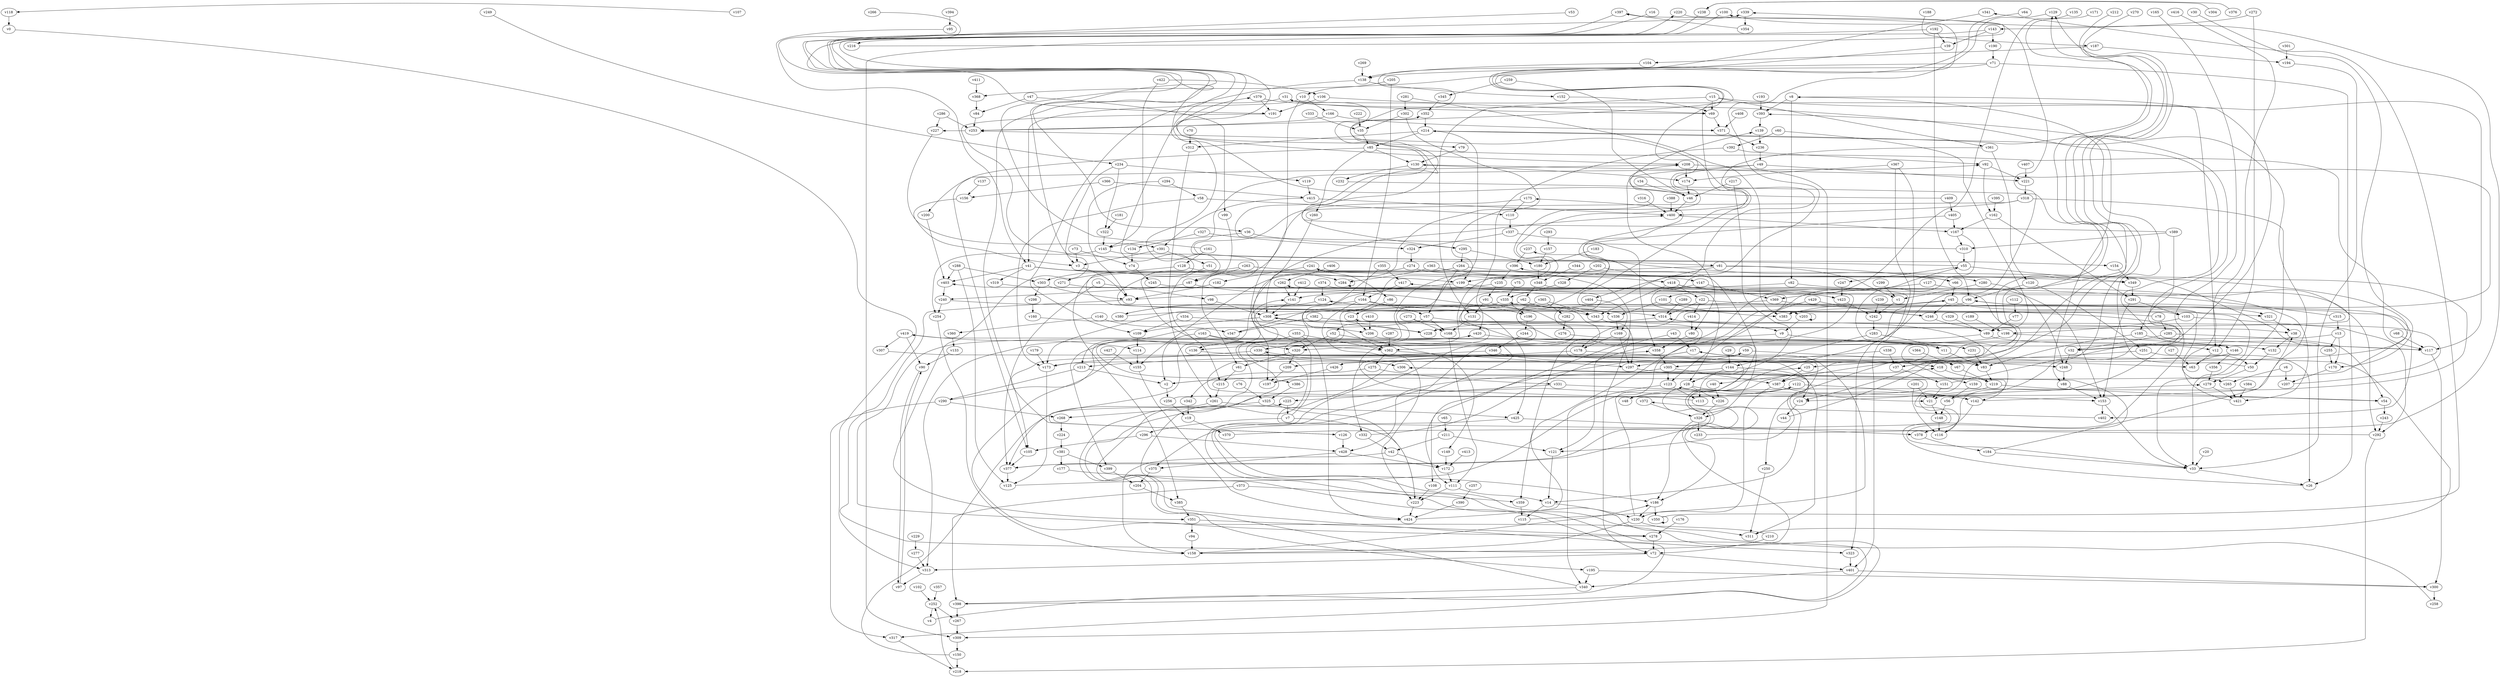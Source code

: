// Benchmark game 640 - 430 vertices
// time_bound: 189
// targets: v95
digraph G {
    v0 [name="v0", player=0];
    v1 [name="v1", player=0];
    v2 [name="v2", player=0];
    v3 [name="v3", player=1];
    v4 [name="v4", player=1];
    v5 [name="v5", player=1];
    v6 [name="v6", player=1];
    v7 [name="v7", player=1];
    v8 [name="v8", player=1];
    v9 [name="v9", player=0];
    v10 [name="v10", player=1];
    v11 [name="v11", player=0];
    v12 [name="v12", player=0];
    v13 [name="v13", player=0];
    v14 [name="v14", player=0];
    v15 [name="v15", player=0];
    v16 [name="v16", player=0];
    v17 [name="v17", player=1];
    v18 [name="v18", player=0];
    v19 [name="v19", player=0];
    v20 [name="v20", player=0];
    v21 [name="v21", player=0];
    v22 [name="v22", player=0];
    v23 [name="v23", player=0];
    v24 [name="v24", player=0];
    v25 [name="v25", player=1];
    v26 [name="v26", player=1];
    v27 [name="v27", player=0];
    v28 [name="v28", player=0];
    v29 [name="v29", player=0];
    v30 [name="v30", player=1];
    v31 [name="v31", player=0];
    v32 [name="v32", player=1];
    v33 [name="v33", player=0];
    v34 [name="v34", player=1];
    v35 [name="v35", player=0];
    v36 [name="v36", player=0];
    v37 [name="v37", player=0];
    v38 [name="v38", player=0];
    v39 [name="v39", player=1];
    v40 [name="v40", player=1];
    v41 [name="v41", player=1];
    v42 [name="v42", player=0];
    v43 [name="v43", player=0];
    v44 [name="v44", player=0];
    v45 [name="v45", player=1];
    v46 [name="v46", player=0];
    v47 [name="v47", player=0];
    v48 [name="v48", player=1];
    v49 [name="v49", player=0];
    v50 [name="v50", player=0];
    v51 [name="v51", player=1];
    v52 [name="v52", player=0];
    v53 [name="v53", player=1];
    v54 [name="v54", player=0];
    v55 [name="v55", player=1];
    v56 [name="v56", player=0];
    v57 [name="v57", player=1];
    v58 [name="v58", player=1];
    v59 [name="v59", player=0];
    v60 [name="v60", player=0];
    v61 [name="v61", player=1];
    v62 [name="v62", player=0];
    v63 [name="v63", player=1];
    v64 [name="v64", player=1];
    v65 [name="v65", player=0];
    v66 [name="v66", player=0];
    v67 [name="v67", player=1];
    v68 [name="v68", player=1];
    v69 [name="v69", player=1];
    v70 [name="v70", player=1];
    v71 [name="v71", player=1];
    v72 [name="v72", player=0];
    v73 [name="v73", player=1];
    v74 [name="v74", player=0];
    v75 [name="v75", player=1];
    v76 [name="v76", player=0];
    v77 [name="v77", player=1];
    v78 [name="v78", player=1];
    v79 [name="v79", player=1];
    v80 [name="v80", player=1];
    v81 [name="v81", player=0];
    v82 [name="v82", player=0];
    v83 [name="v83", player=1];
    v84 [name="v84", player=0];
    v85 [name="v85", player=1];
    v86 [name="v86", player=1];
    v87 [name="v87", player=1];
    v88 [name="v88", player=1];
    v89 [name="v89", player=0];
    v90 [name="v90", player=0];
    v91 [name="v91", player=1];
    v92 [name="v92", player=1];
    v93 [name="v93", player=0];
    v94 [name="v94", player=0];
    v95 [name="v95", player=0, target=1];
    v96 [name="v96", player=1];
    v97 [name="v97", player=1];
    v98 [name="v98", player=0];
    v99 [name="v99", player=0];
    v100 [name="v100", player=0];
    v101 [name="v101", player=0];
    v102 [name="v102", player=1];
    v103 [name="v103", player=0];
    v104 [name="v104", player=0];
    v105 [name="v105", player=1];
    v106 [name="v106", player=0];
    v107 [name="v107", player=0];
    v108 [name="v108", player=0];
    v109 [name="v109", player=1];
    v110 [name="v110", player=1];
    v111 [name="v111", player=0];
    v112 [name="v112", player=1];
    v113 [name="v113", player=0];
    v114 [name="v114", player=0];
    v115 [name="v115", player=0];
    v116 [name="v116", player=0];
    v117 [name="v117", player=0];
    v118 [name="v118", player=1];
    v119 [name="v119", player=0];
    v120 [name="v120", player=1];
    v121 [name="v121", player=1];
    v122 [name="v122", player=1];
    v123 [name="v123", player=1];
    v124 [name="v124", player=0];
    v125 [name="v125", player=1];
    v126 [name="v126", player=1];
    v127 [name="v127", player=1];
    v128 [name="v128", player=1];
    v129 [name="v129", player=0];
    v130 [name="v130", player=0];
    v131 [name="v131", player=1];
    v132 [name="v132", player=0];
    v133 [name="v133", player=0];
    v134 [name="v134", player=1];
    v135 [name="v135", player=0];
    v136 [name="v136", player=1];
    v137 [name="v137", player=1];
    v138 [name="v138", player=1];
    v139 [name="v139", player=0];
    v140 [name="v140", player=1];
    v141 [name="v141", player=1];
    v142 [name="v142", player=0];
    v143 [name="v143", player=0];
    v144 [name="v144", player=0];
    v145 [name="v145", player=0];
    v146 [name="v146", player=0];
    v147 [name="v147", player=1];
    v148 [name="v148", player=1];
    v149 [name="v149", player=1];
    v150 [name="v150", player=0];
    v151 [name="v151", player=0];
    v152 [name="v152", player=1];
    v153 [name="v153", player=1];
    v154 [name="v154", player=0];
    v155 [name="v155", player=1];
    v156 [name="v156", player=1];
    v157 [name="v157", player=0];
    v158 [name="v158", player=0];
    v159 [name="v159", player=0];
    v160 [name="v160", player=1];
    v161 [name="v161", player=0];
    v162 [name="v162", player=0];
    v163 [name="v163", player=0];
    v164 [name="v164", player=1];
    v165 [name="v165", player=0];
    v166 [name="v166", player=0];
    v167 [name="v167", player=0];
    v168 [name="v168", player=0];
    v169 [name="v169", player=1];
    v170 [name="v170", player=0];
    v171 [name="v171", player=0];
    v172 [name="v172", player=0];
    v173 [name="v173", player=1];
    v174 [name="v174", player=0];
    v175 [name="v175", player=1];
    v176 [name="v176", player=0];
    v177 [name="v177", player=0];
    v178 [name="v178", player=0];
    v179 [name="v179", player=0];
    v180 [name="v180", player=0];
    v181 [name="v181", player=1];
    v182 [name="v182", player=0];
    v183 [name="v183", player=0];
    v184 [name="v184", player=0];
    v185 [name="v185", player=1];
    v186 [name="v186", player=1];
    v187 [name="v187", player=1];
    v188 [name="v188", player=0];
    v189 [name="v189", player=0];
    v190 [name="v190", player=1];
    v191 [name="v191", player=1];
    v192 [name="v192", player=0];
    v193 [name="v193", player=0];
    v194 [name="v194", player=0];
    v195 [name="v195", player=0];
    v196 [name="v196", player=1];
    v197 [name="v197", player=0];
    v198 [name="v198", player=1];
    v199 [name="v199", player=0];
    v200 [name="v200", player=0];
    v201 [name="v201", player=1];
    v202 [name="v202", player=0];
    v203 [name="v203", player=0];
    v204 [name="v204", player=0];
    v205 [name="v205", player=1];
    v206 [name="v206", player=0];
    v207 [name="v207", player=1];
    v208 [name="v208", player=1];
    v209 [name="v209", player=0];
    v210 [name="v210", player=1];
    v211 [name="v211", player=0];
    v212 [name="v212", player=0];
    v213 [name="v213", player=0];
    v214 [name="v214", player=0];
    v215 [name="v215", player=0];
    v216 [name="v216", player=0];
    v217 [name="v217", player=1];
    v218 [name="v218", player=0];
    v219 [name="v219", player=0];
    v220 [name="v220", player=1];
    v221 [name="v221", player=0];
    v222 [name="v222", player=1];
    v223 [name="v223", player=0];
    v224 [name="v224", player=0];
    v225 [name="v225", player=0];
    v226 [name="v226", player=1];
    v227 [name="v227", player=1];
    v228 [name="v228", player=0];
    v229 [name="v229", player=0];
    v230 [name="v230", player=1];
    v231 [name="v231", player=0];
    v232 [name="v232", player=1];
    v233 [name="v233", player=0];
    v234 [name="v234", player=1];
    v235 [name="v235", player=0];
    v236 [name="v236", player=0];
    v237 [name="v237", player=0];
    v238 [name="v238", player=1];
    v239 [name="v239", player=1];
    v240 [name="v240", player=0];
    v241 [name="v241", player=1];
    v242 [name="v242", player=0];
    v243 [name="v243", player=0];
    v244 [name="v244", player=1];
    v245 [name="v245", player=1];
    v246 [name="v246", player=0];
    v247 [name="v247", player=0];
    v248 [name="v248", player=0];
    v249 [name="v249", player=0];
    v250 [name="v250", player=0];
    v251 [name="v251", player=1];
    v252 [name="v252", player=0];
    v253 [name="v253", player=0];
    v254 [name="v254", player=1];
    v255 [name="v255", player=1];
    v256 [name="v256", player=0];
    v257 [name="v257", player=1];
    v258 [name="v258", player=0];
    v259 [name="v259", player=0];
    v260 [name="v260", player=0];
    v261 [name="v261", player=1];
    v262 [name="v262", player=0];
    v263 [name="v263", player=1];
    v264 [name="v264", player=1];
    v265 [name="v265", player=1];
    v266 [name="v266", player=1];
    v267 [name="v267", player=0];
    v268 [name="v268", player=0];
    v269 [name="v269", player=0];
    v270 [name="v270", player=0];
    v271 [name="v271", player=0];
    v272 [name="v272", player=1];
    v273 [name="v273", player=1];
    v274 [name="v274", player=0];
    v275 [name="v275", player=1];
    v276 [name="v276", player=1];
    v277 [name="v277", player=1];
    v278 [name="v278", player=0];
    v279 [name="v279", player=0];
    v280 [name="v280", player=0];
    v281 [name="v281", player=0];
    v282 [name="v282", player=0];
    v283 [name="v283", player=1];
    v284 [name="v284", player=0];
    v285 [name="v285", player=1];
    v286 [name="v286", player=0];
    v287 [name="v287", player=1];
    v288 [name="v288", player=0];
    v289 [name="v289", player=0];
    v290 [name="v290", player=1];
    v291 [name="v291", player=0];
    v292 [name="v292", player=1];
    v293 [name="v293", player=1];
    v294 [name="v294", player=0];
    v295 [name="v295", player=0];
    v296 [name="v296", player=0];
    v297 [name="v297", player=0];
    v298 [name="v298", player=0];
    v299 [name="v299", player=1];
    v300 [name="v300", player=0];
    v301 [name="v301", player=0];
    v302 [name="v302", player=0];
    v303 [name="v303", player=0];
    v304 [name="v304", player=1];
    v305 [name="v305", player=1];
    v306 [name="v306", player=0];
    v307 [name="v307", player=0];
    v308 [name="v308", player=1];
    v309 [name="v309", player=1];
    v310 [name="v310", player=1];
    v311 [name="v311", player=0];
    v312 [name="v312", player=1];
    v313 [name="v313", player=1];
    v314 [name="v314", player=1];
    v315 [name="v315", player=0];
    v316 [name="v316", player=1];
    v317 [name="v317", player=1];
    v318 [name="v318", player=0];
    v319 [name="v319", player=0];
    v320 [name="v320", player=1];
    v321 [name="v321", player=1];
    v322 [name="v322", player=0];
    v323 [name="v323", player=1];
    v324 [name="v324", player=0];
    v325 [name="v325", player=0];
    v326 [name="v326", player=0];
    v327 [name="v327", player=0];
    v328 [name="v328", player=1];
    v329 [name="v329", player=0];
    v330 [name="v330", player=1];
    v331 [name="v331", player=1];
    v332 [name="v332", player=1];
    v333 [name="v333", player=1];
    v334 [name="v334", player=0];
    v335 [name="v335", player=0];
    v336 [name="v336", player=1];
    v337 [name="v337", player=1];
    v338 [name="v338", player=1];
    v339 [name="v339", player=0];
    v340 [name="v340", player=0];
    v341 [name="v341", player=1];
    v342 [name="v342", player=1];
    v343 [name="v343", player=0];
    v344 [name="v344", player=0];
    v345 [name="v345", player=1];
    v346 [name="v346", player=1];
    v347 [name="v347", player=1];
    v348 [name="v348", player=1];
    v349 [name="v349", player=0];
    v350 [name="v350", player=0];
    v351 [name="v351", player=0];
    v352 [name="v352", player=0];
    v353 [name="v353", player=1];
    v354 [name="v354", player=0];
    v355 [name="v355", player=1];
    v356 [name="v356", player=1];
    v357 [name="v357", player=1];
    v358 [name="v358", player=0];
    v359 [name="v359", player=1];
    v360 [name="v360", player=1];
    v361 [name="v361", player=0];
    v362 [name="v362", player=1];
    v363 [name="v363", player=0];
    v364 [name="v364", player=0];
    v365 [name="v365", player=0];
    v366 [name="v366", player=1];
    v367 [name="v367", player=0];
    v368 [name="v368", player=0];
    v369 [name="v369", player=1];
    v370 [name="v370", player=1];
    v371 [name="v371", player=1];
    v372 [name="v372", player=0];
    v373 [name="v373", player=1];
    v374 [name="v374", player=0];
    v375 [name="v375", player=1];
    v376 [name="v376", player=0];
    v377 [name="v377", player=1];
    v378 [name="v378", player=0];
    v379 [name="v379", player=0];
    v380 [name="v380", player=1];
    v381 [name="v381", player=1];
    v382 [name="v382", player=1];
    v383 [name="v383", player=1];
    v384 [name="v384", player=1];
    v385 [name="v385", player=0];
    v386 [name="v386", player=0];
    v387 [name="v387", player=0];
    v388 [name="v388", player=0];
    v389 [name="v389", player=0];
    v390 [name="v390", player=0];
    v391 [name="v391", player=0];
    v392 [name="v392", player=1];
    v393 [name="v393", player=0];
    v394 [name="v394", player=0];
    v395 [name="v395", player=1];
    v396 [name="v396", player=1];
    v397 [name="v397", player=0];
    v398 [name="v398", player=0];
    v399 [name="v399", player=1];
    v400 [name="v400", player=1];
    v401 [name="v401", player=1];
    v402 [name="v402", player=0];
    v403 [name="v403", player=1];
    v404 [name="v404", player=1];
    v405 [name="v405", player=1];
    v406 [name="v406", player=1];
    v407 [name="v407", player=1];
    v408 [name="v408", player=0];
    v409 [name="v409", player=1];
    v410 [name="v410", player=0];
    v411 [name="v411", player=0];
    v412 [name="v412", player=1];
    v413 [name="v413", player=0];
    v414 [name="v414", player=1];
    v415 [name="v415", player=0];
    v416 [name="v416", player=1];
    v417 [name="v417", player=1];
    v418 [name="v418", player=0];
    v419 [name="v419", player=1];
    v420 [name="v420", player=1];
    v421 [name="v421", player=0];
    v422 [name="v422", player=0];
    v423 [name="v423", player=1];
    v424 [name="v424", player=0];
    v425 [name="v425", player=1];
    v426 [name="v426", player=0];
    v427 [name="v427", player=1];
    v428 [name="v428", player=0];
    v429 [name="v429", player=1];

    v0 -> v313 [constraint="t mod 4 == 3"];
    v1 -> v242;
    v2 -> v25 [constraint="t mod 2 == 0"];
    v3 -> v93;
    v4 -> v124 [constraint="t >= 3"];
    v5 -> v98;
    v6 -> v207;
    v7 -> v296;
    v8 -> v82;
    v9 -> v12;
    v10 -> v197;
    v11 -> v83;
    v12 -> v63;
    v13 -> v159;
    v14 -> v115;
    v15 -> v131;
    v16 -> v103 [constraint="t >= 3"];
    v17 -> v126 [constraint="t >= 2"];
    v18 -> v219;
    v19 -> v370;
    v20 -> v33;
    v21 -> v148;
    v22 -> v402 [constraint="t < 7"];
    v23 -> v206;
    v24 -> v44;
    v25 -> v387;
    v26 -> v308 [constraint="t >= 1"];
    v27 -> v63;
    v28 -> v226;
    v29 -> v144;
    v30 -> v170 [constraint="t < 10"];
    v31 -> v32 [constraint="t < 5"];
    v32 -> v248;
    v33 -> v306 [constraint="t mod 5 == 2"];
    v34 -> v46;
    v35 -> v85;
    v36 -> v295;
    v37 -> v151;
    v38 -> v132;
    v39 -> v195 [constraint="t mod 4 == 2"];
    v40 -> v226;
    v41 -> v32 [constraint="t mod 3 == 2"];
    v42 -> v158;
    v43 -> v17;
    v44 -> v129 [constraint="t < 9"];
    v45 -> v33;
    v46 -> v220 [constraint="t mod 3 == 2"];
    v47 -> v84;
    v48 -> v396 [constraint="t < 9"];
    v49 -> v323 [constraint="t >= 2"];
    v50 -> v8 [constraint="t >= 3"];
    v51 -> v215;
    v52 -> v320;
    v53 -> v351 [constraint="t >= 1"];
    v54 -> v243;
    v55 -> v92 [constraint="t >= 5"];
    v56 -> v335 [constraint="t mod 5 == 3"];
    v57 -> v168;
    v58 -> v110;
    v59 -> v248;
    v60 -> v392;
    v61 -> v215;
    v62 -> v336;
    v63 -> v50 [constraint="t >= 5"];
    v64 -> v368 [constraint="t >= 1"];
    v65 -> v211;
    v66 -> v45;
    v67 -> v219;
    v68 -> v117;
    v69 -> v371;
    v70 -> v312;
    v71 -> v253 [constraint="t < 14"];
    v72 -> v401;
    v73 -> v3;
    v74 -> v245;
    v75 -> v335;
    v76 -> v325;
    v77 -> v89;
    v78 -> v397 [constraint="t >= 1"];
    v79 -> v130;
    v80 -> v358;
    v81 -> v404;
    v82 -> v141;
    v83 -> v219;
    v84 -> v253;
    v85 -> v105;
    v86 -> v23;
    v87 -> v196;
    v88 -> v153;
    v89 -> v117;
    v90 -> v97;
    v91 -> v343;
    v92 -> v221;
    v93 -> v72 [constraint="t < 8"];
    v94 -> v158;
    v95 -> v41 [constraint="t < 12"];
    v96 -> v321;
    v97 -> v90 [constraint="t >= 1"];
    v98 -> v308;
    v99 -> v87;
    v100 -> v208 [constraint="t >= 3"];
    v101 -> v336;
    v102 -> v252;
    v103 -> v292;
    v104 -> v138;
    v105 -> v377;
    v106 -> v191;
    v107 -> v118 [constraint="t < 7"];
    v108 -> v223;
    v109 -> v114;
    v110 -> v337;
    v111 -> v223;
    v112 -> v77;
    v113 -> v358 [constraint="t mod 2 == 0"];
    v114 -> v155;
    v115 -> v17 [constraint="t mod 4 == 0"];
    v116 -> v279 [constraint="t mod 2 == 0"];
    v117 -> v300;
    v118 -> v0;
    v119 -> v415;
    v120 -> v96;
    v121 -> v14;
    v122 -> v48;
    v123 -> v340;
    v124 -> v425;
    v125 -> v23 [constraint="t mod 4 == 2"];
    v126 -> v225 [constraint="t < 6"];
    v127 -> v369;
    v128 -> v303;
    v129 -> v203 [constraint="t mod 3 == 1"];
    v130 -> v232;
    v131 -> v168;
    v132 -> v50;
    v133 -> v90;
    v134 -> v74;
    v135 -> v111 [constraint="t < 7"];
    v136 -> v186 [constraint="t < 15"];
    v137 -> v156;
    v138 -> v109;
    v139 -> v236;
    v140 -> v360;
    v141 -> v308;
    v142 -> v38 [constraint="t >= 3"];
    v143 -> v309;
    v144 -> v2;
    v145 -> v254;
    v146 -> v173 [constraint="t < 10"];
    v147 -> v11 [constraint="t mod 5 == 4"];
    v148 -> v116;
    v149 -> v172;
    v150 -> v45 [constraint="t mod 5 == 3"];
    v151 -> v393 [constraint="t mod 5 == 2"];
    v152 -> v69;
    v153 -> v402;
    v154 -> v349;
    v155 -> v424;
    v156 -> v3 [constraint="t mod 2 == 1"];
    v157 -> v180;
    v158 -> v18 [constraint="t mod 3 == 0"];
    v159 -> v56;
    v160 -> v63 [constraint="t < 7"];
    v161 -> v339 [constraint="t < 6"];
    v162 -> v167;
    v163 -> v377 [constraint="t < 10"];
    v164 -> v380;
    v165 -> v116 [constraint="t >= 5"];
    v166 -> v253;
    v167 -> v146 [constraint="t mod 5 == 4"];
    v168 -> v52 [constraint="t >= 1"];
    v169 -> v297;
    v170 -> v207;
    v171 -> v387 [constraint="t < 12"];
    v172 -> v111;
    v173 -> v125;
    v174 -> v46;
    v175 -> v154 [constraint="t >= 5"];
    v176 -> v278;
    v177 -> v186 [constraint="t mod 2 == 1"];
    v178 -> v426;
    v179 -> v173;
    v180 -> v348;
    v181 -> v322;
    v182 -> v93;
    v183 -> v180;
    v184 -> v214 [constraint="t >= 3"];
    v185 -> v83;
    v186 -> v230;
    v187 -> v194;
    v188 -> v187 [constraint="t < 6"];
    v189 -> v198;
    v190 -> v71;
    v191 -> v81 [constraint="t mod 4 == 0"];
    v192 -> v96;
    v193 -> v393;
    v194 -> v33;
    v195 -> v300 [constraint="t mod 4 == 0"];
    v196 -> v244;
    v197 -> v241 [constraint="t < 12"];
    v198 -> v146;
    v199 -> v28;
    v200 -> v403;
    v201 -> v116;
    v202 -> v326;
    v203 -> v9;
    v204 -> v385;
    v205 -> v10;
    v206 -> v40 [constraint="t mod 2 == 0"];
    v207 -> v314 [constraint="t mod 5 == 1"];
    v208 -> v200;
    v209 -> v197;
    v210 -> v420 [constraint="t mod 2 == 1"];
    v211 -> v121;
    v212 -> v24 [constraint="t mod 3 == 0"];
    v213 -> v2;
    v214 -> v85;
    v215 -> v261;
    v216 -> v339 [constraint="t < 9"];
    v217 -> v113;
    v218 -> v252 [constraint="t < 9"];
    v219 -> v54;
    v220 -> v377 [constraint="t >= 5"];
    v221 -> v318;
    v222 -> v35;
    v223 -> v424;
    v224 -> v381;
    v225 -> v7;
    v226 -> v326;
    v227 -> v391 [constraint="t >= 5"];
    v228 -> v262 [constraint="t >= 5"];
    v229 -> v277;
    v230 -> v158;
    v231 -> v237 [constraint="t mod 5 == 4"];
    v232 -> v121 [constraint="t mod 4 == 2"];
    v233 -> v100 [constraint="t < 11"];
    v234 -> v3;
    v235 -> v386 [constraint="t < 5"];
    v236 -> v49;
    v237 -> v396;
    v238 -> v79 [constraint="t >= 2"];
    v239 -> v242;
    v240 -> v209 [constraint="t mod 2 == 1"];
    v241 -> v86;
    v242 -> v283;
    v243 -> v292;
    v244 -> v346;
    v245 -> v54 [constraint="t < 10"];
    v246 -> v379 [constraint="t < 10"];
    v247 -> v423;
    v248 -> v88;
    v249 -> v234 [constraint="t < 9"];
    v250 -> v311;
    v251 -> v26;
    v252 -> v267;
    v253 -> v227 [constraint="t mod 2 == 0"];
    v254 -> v158;
    v255 -> v170;
    v256 -> v306 [constraint="t < 10"];
    v257 -> v390;
    v258 -> v419 [constraint="t < 15"];
    v259 -> v46;
    v260 -> v308;
    v261 -> v425;
    v262 -> v141;
    v263 -> v72;
    v264 -> v155;
    v265 -> v421;
    v266 -> v191 [constraint="t mod 5 == 1"];
    v267 -> v309;
    v268 -> v224;
    v269 -> v138;
    v270 -> v101 [constraint="t mod 4 == 1"];
    v271 -> v317 [constraint="t mod 3 == 1"];
    v272 -> v143;
    v273 -> v38 [constraint="t >= 1"];
    v274 -> v66;
    v275 -> v331;
    v276 -> v297 [constraint="t mod 2 == 1"];
    v277 -> v313;
    v278 -> v72;
    v279 -> v421;
    v280 -> v248;
    v281 -> v383;
    v282 -> v276;
    v283 -> v144;
    v284 -> v284;
    v285 -> v32;
    v286 -> v227;
    v287 -> v362;
    v288 -> v303;
    v289 -> v314;
    v290 -> v141 [constraint="t >= 2"];
    v291 -> v103;
    v292 -> v59 [constraint="t >= 5"];
    v293 -> v157;
    v294 -> v58;
    v295 -> v264;
    v296 -> v105;
    v297 -> v24 [constraint="t >= 3"];
    v298 -> v160;
    v299 -> v1;
    v300 -> v258;
    v301 -> v194;
    v302 -> v213 [constraint="t < 14"];
    v303 -> v93;
    v304 -> v238 [constraint="t >= 4"];
    v305 -> v387;
    v306 -> v21 [constraint="t mod 3 == 1"];
    v307 -> v14 [constraint="t mod 3 == 1"];
    v308 -> v228;
    v309 -> v150;
    v310 -> v352 [constraint="t >= 4"];
    v311 -> v330 [constraint="t mod 5 == 0"];
    v312 -> v261;
    v313 -> v97;
    v314 -> v142;
    v315 -> v417 [constraint="t < 5"];
    v316 -> v400;
    v317 -> v218;
    v318 -> v295 [constraint="t >= 4"];
    v319 -> v25 [constraint="t < 15"];
    v320 -> v61;
    v321 -> v38;
    v322 -> v145;
    v323 -> v401;
    v324 -> v274;
    v325 -> v268;
    v326 -> v233;
    v327 -> v134;
    v328 -> v335;
    v329 -> v89;
    v330 -> v173;
    v331 -> v153;
    v332 -> v403 [constraint="t < 11"];
    v333 -> v35;
    v334 -> v206;
    v335 -> v67 [constraint="t < 9"];
    v336 -> v169;
    v337 -> v324;
    v338 -> v305 [constraint="t < 13"];
    v339 -> v354;
    v340 -> v122 [constraint="t mod 4 == 1"];
    v341 -> v362 [constraint="t < 5"];
    v342 -> v19;
    v343 -> v297;
    v344 -> v348;
    v345 -> v352;
    v346 -> v213;
    v347 -> v139 [constraint="t < 6"];
    v348 -> v136 [constraint="t < 9"];
    v349 -> v291;
    v350 -> v341 [constraint="t mod 2 == 0"];
    v351 -> v278;
    v352 -> v214;
    v353 -> v424;
    v354 -> v397 [constraint="t < 13"];
    v355 -> v362;
    v356 -> v279;
    v357 -> v252;
    v358 -> v305;
    v359 -> v115;
    v360 -> v133;
    v361 -> v423 [constraint="t >= 2"];
    v362 -> v275;
    v363 -> v284;
    v364 -> v67;
    v365 -> v278 [constraint="t < 13"];
    v366 -> v415;
    v367 -> v174;
    v368 -> v84;
    v369 -> v308;
    v370 -> v129 [constraint="t mod 2 == 1"];
    v371 -> v236;
    v372 -> v326;
    v373 -> v398;
    v374 -> v330 [constraint="t < 5"];
    v375 -> v204;
    v376 -> v238 [constraint="t mod 5 == 0"];
    v377 -> v125;
    v378 -> v184;
    v379 -> v132 [constraint="t >= 4"];
    v380 -> v253 [constraint="t >= 1"];
    v381 -> v177;
    v382 -> v347;
    v383 -> v130 [constraint="t >= 4"];
    v384 -> v421;
    v385 -> v351;
    v386 -> v325;
    v387 -> v21;
    v388 -> v400;
    v389 -> v31 [constraint="t >= 1"];
    v390 -> v424;
    v391 -> v51;
    v392 -> v420;
    v393 -> v139;
    v394 -> v95;
    v395 -> v162;
    v396 -> v235;
    v397 -> v36 [constraint="t >= 1"];
    v398 -> v175 [constraint="t < 8"];
    v399 -> v204;
    v400 -> v167;
    v401 -> v300;
    v402 -> v372 [constraint="t mod 5 == 4"];
    v403 -> v240;
    v404 -> v169;
    v405 -> v280 [constraint="t mod 3 == 1"];
    v406 -> v262;
    v407 -> v221;
    v408 -> v371;
    v409 -> v208 [constraint="t mod 5 == 2"];
    v410 -> v206;
    v411 -> v368;
    v412 -> v141;
    v413 -> v172;
    v414 -> v80;
    v415 -> v400;
    v416 -> v265 [constraint="t >= 5"];
    v417 -> v164;
    v418 -> v423;
    v419 -> v114;
    v420 -> v313;
    v421 -> v96 [constraint="t mod 4 == 0"];
    v422 -> v106;
    v423 -> v242;
    v424 -> v55 [constraint="t mod 3 == 1"];
    v425 -> v378;
    v426 -> v197;
    v427 -> v155;
    v428 -> v172;
    v429 -> v123;
    v92 -> v162;
    v82 -> v421;
    v318 -> v400;
    v286 -> v253;
    v49 -> v80;
    v166 -> v371;
    v9 -> v330;
    v310 -> v55;
    v85 -> v117;
    v362 -> v297;
    v31 -> v105;
    v202 -> v328;
    v381 -> v399;
    v187 -> v104;
    v22 -> v314;
    v275 -> v342;
    v195 -> v340;
    v235 -> v91;
    v348 -> v62;
    v87 -> v240;
    v81 -> v1;
    v7 -> v400;
    v208 -> v174;
    v17 -> v18;
    v327 -> v324;
    v334 -> v109;
    v353 -> v136;
    v211 -> v42;
    v15 -> v69;
    v425 -> v375;
    v379 -> v191;
    v47 -> v99;
    v373 -> v359;
    v214 -> v88;
    v331 -> v225;
    v41 -> v199;
    v122 -> v142;
    v419 -> v307;
    v57 -> v9;
    v280 -> v1;
    v259 -> v345;
    v273 -> v168;
    v292 -> v218;
    v318 -> v33;
    v288 -> v403;
    v314 -> v228;
    v374 -> v124;
    v281 -> v302;
    v71 -> v26;
    v332 -> v42;
    v274 -> v385;
    v429 -> v246;
    v71 -> v138;
    v389 -> v310;
    v365 -> v282;
    v230 -> v311;
    v15 -> v117;
    v263 -> v87;
    v295 -> v180;
    v8 -> v393;
    v15 -> v361;
    v147 -> v369;
    v22 -> v414;
    v103 -> v198;
    v405 -> v167;
    v151 -> v21;
    v285 -> v54;
    v17 -> v332;
    v101 -> v383;
    v185 -> v117;
    v168 -> v111;
    v241 -> v182;
    v355 -> v417;
    v252 -> v4;
    v164 -> v57;
    v230 -> v28;
    v291 -> v153;
    v175 -> v110;
    v367 -> v401;
    v288 -> v125;
    v240 -> v254;
    v89 -> v320;
    v126 -> v428;
    v389 -> v185;
    v308 -> v109;
    v49 -> v221;
    v144 -> v311;
    v46 -> v400;
    v305 -> v123;
    v14 -> v230;
    v85 -> v260;
    v264 -> v57;
    v91 -> v131;
    v184 -> v33;
    v214 -> v312;
    v150 -> v218;
    v72 -> v313;
    v111 -> v14;
    v128 -> v284;
    v398 -> v267;
    v205 -> v164;
    v13 -> v255;
    v213 -> v290;
    v162 -> v291;
    v198 -> v362;
    v130 -> v174;
    v57 -> v399;
    v418 -> v22;
    v208 -> v309;
    v143 -> v190;
    v351 -> v94;
    v305 -> v428;
    v45 -> v246;
    v387 -> v230;
    v2 -> v256;
    v13 -> v170;
    v42 -> v172;
    v290 -> v317;
    v214 -> v199;
    v144 -> v28;
    v392 -> v92;
    v315 -> v13;
    v420 -> v231;
    v85 -> v130;
    v296 -> v428;
    v340 -> v398;
    v8 -> v12;
    v428 -> v375;
    v31 -> v69;
    v369 -> v321;
    v41 -> v403;
    v10 -> v41;
    v127 -> v153;
    v337 -> v358;
    v419 -> v90;
    v43 -> v121;
    v361 -> v120;
    v60 -> v89;
    v142 -> v378;
    v163 -> v2;
    v158 -> v186;
    v302 -> v35;
    v231 -> v83;
    v6 -> v265;
    v272 -> v12;
    v353 -> v362;
    v50 -> v279;
    v201 -> v21;
    v256 -> v19;
    v78 -> v285;
    v163 -> v320;
    v203 -> v203;
    v261 -> v377;
    v146 -> v356;
    v5 -> v377;
    v199 -> v93;
    v153 -> v33;
    v55 -> v247;
    v138 -> v152;
    v7 -> v223;
    v186 -> v350;
    v418 -> v343;
    v246 -> v89;
    v422 -> v145;
    v367 -> v323;
    v382 -> v228;
    v320 -> v209;
    v59 -> v108;
    v120 -> v251;
    v28 -> v142;
    v106 -> v69;
    v140 -> v347;
    v161 -> v128;
    v62 -> v173;
    v143 -> v39;
    v326 -> v186;
    v338 -> v37;
    v335 -> v196;
    v366 -> v156;
    v81 -> v66;
    v210 -> v72;
    v330 -> v306;
    v290 -> v268;
    v192 -> v216;
    v365 -> v343;
    v346 -> v83;
    v391 -> v3;
    v219 -> v24;
    v169 -> v178;
    v263 -> v271;
    v55 -> v349;
    v363 -> v418;
    v409 -> v405;
    v217 -> v46;
    v36 -> v145;
    v264 -> v349;
    v123 -> v113;
    v145 -> v61;
    v350 -> v350;
    v178 -> v250;
    v41 -> v147;
    v283 -> v11;
    v96 -> v178;
    v52 -> v149;
    v81 -> v199;
    v401 -> v340;
    v167 -> v310;
    v251 -> v37;
    v41 -> v319;
    v58 -> v173;
    v325 -> v223;
    v62 -> v359;
    v234 -> v119;
    v303 -> v298;
    v415 -> v391;
    v10 -> v166;
    v73 -> v74;
    v45 -> v383;
    v294 -> v93;
    v192 -> v39;
    v234 -> v322;
    v56 -> v148;
    v124 -> v380;
    v164 -> v223;
    v33 -> v26;
    v418 -> v292;
    v164 -> v314;
}
